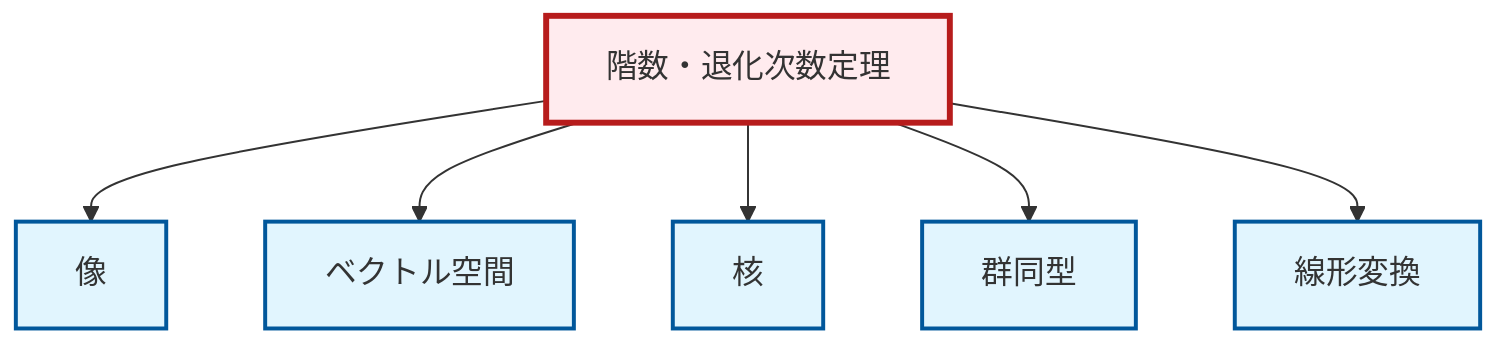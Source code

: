 graph TD
    classDef definition fill:#e1f5fe,stroke:#01579b,stroke-width:2px
    classDef theorem fill:#f3e5f5,stroke:#4a148c,stroke-width:2px
    classDef axiom fill:#fff3e0,stroke:#e65100,stroke-width:2px
    classDef example fill:#e8f5e9,stroke:#1b5e20,stroke-width:2px
    classDef current fill:#ffebee,stroke:#b71c1c,stroke-width:3px
    def-linear-transformation["線形変換"]:::definition
    thm-rank-nullity["階数・退化次数定理"]:::theorem
    def-kernel["核"]:::definition
    def-isomorphism["群同型"]:::definition
    def-vector-space["ベクトル空間"]:::definition
    def-image["像"]:::definition
    thm-rank-nullity --> def-image
    thm-rank-nullity --> def-vector-space
    thm-rank-nullity --> def-kernel
    thm-rank-nullity --> def-isomorphism
    thm-rank-nullity --> def-linear-transformation
    class thm-rank-nullity current